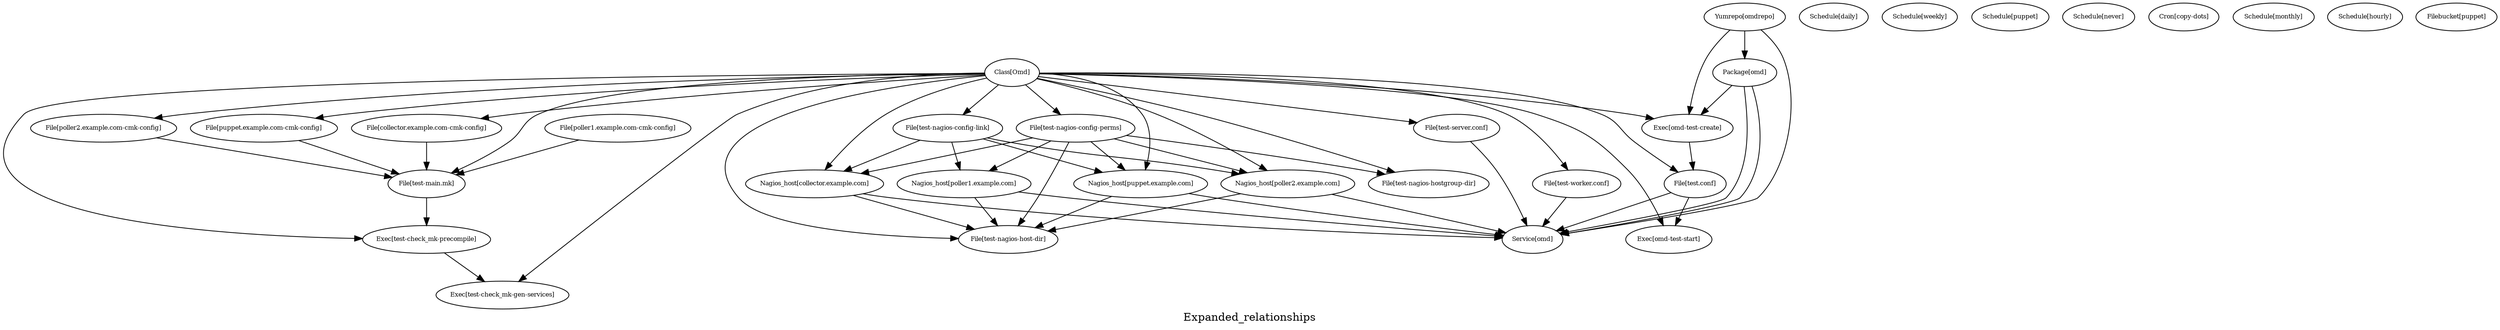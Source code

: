 digraph Expanded_relationships {
    label = "Expanded_relationships"
    "File[test-nagios-hostgroup-dir]" [
        fontsize = 8,
        label = "File[test-nagios-hostgroup-dir]"
    ]

    "Schedule[daily]" [
        fontsize = 8,
        label = "Schedule[daily]"
    ]

    "Class[Omd]" [
        fontsize = 8,
        label = "Class[Omd]"
    ]

    "Exec[test-check_mk-gen-services]" [
        fontsize = 8,
        label = "Exec[test-check_mk-gen-services]"
    ]

    "File[poller2.example.com-cmk-config]" [
        fontsize = 8,
        label = "File[poller2.example.com-cmk-config]"
    ]

    "Exec[omd-test-create]" [
        fontsize = 8,
        label = "Exec[omd-test-create]"
    ]

    "Service[omd]" [
        fontsize = 8,
        label = "Service[omd]"
    ]

    "Schedule[weekly]" [
        fontsize = 8,
        label = "Schedule[weekly]"
    ]

    "Nagios_host[collector.example.com]" [
        fontsize = 8,
        label = "Nagios_host[collector.example.com]"
    ]

    "File[poller1.example.com-cmk-config]" [
        fontsize = 8,
        label = "File[poller1.example.com-cmk-config]"
    ]

    "File[puppet.example.com-cmk-config]" [
        fontsize = 8,
        label = "File[puppet.example.com-cmk-config]"
    ]

    "File[test-main.mk]" [
        fontsize = 8,
        label = "File[test-main.mk]"
    ]

    "Yumrepo[omdrepo]" [
        fontsize = 8,
        label = "Yumrepo[omdrepo]"
    ]

    "File[test-worker.conf]" [
        fontsize = 8,
        label = "File[test-worker.conf]"
    ]

    "File[test-nagios-config-perms]" [
        fontsize = 8,
        label = "File[test-nagios-config-perms]"
    ]

    "Exec[test-check_mk-precompile]" [
        fontsize = 8,
        label = "Exec[test-check_mk-precompile]"
    ]

    "File[test.conf]" [
        fontsize = 8,
        label = "File[test.conf]"
    ]

    "Schedule[puppet]" [
        fontsize = 8,
        label = "Schedule[puppet]"
    ]

    "File[collector.example.com-cmk-config]" [
        fontsize = 8,
        label = "File[collector.example.com-cmk-config]"
    ]

    "Schedule[never]" [
        fontsize = 8,
        label = "Schedule[never]"
    ]

    "Exec[omd-test-start]" [
        fontsize = 8,
        label = "Exec[omd-test-start]"
    ]

    "Cron[copy-dots]" [
        fontsize = 8,
        label = "Cron[copy-dots]"
    ]

    "Schedule[monthly]" [
        fontsize = 8,
        label = "Schedule[monthly]"
    ]

    "Schedule[hourly]" [
        fontsize = 8,
        label = "Schedule[hourly]"
    ]

    "File[test-nagios-config-link]" [
        fontsize = 8,
        label = "File[test-nagios-config-link]"
    ]

    "Nagios_host[puppet.example.com]" [
        fontsize = 8,
        label = "Nagios_host[puppet.example.com]"
    ]

    "Nagios_host[poller2.example.com]" [
        fontsize = 8,
        label = "Nagios_host[poller2.example.com]"
    ]

    "File[test-server.conf]" [
        fontsize = 8,
        label = "File[test-server.conf]"
    ]

    "Nagios_host[poller1.example.com]" [
        fontsize = 8,
        label = "Nagios_host[poller1.example.com]"
    ]

    "Filebucket[puppet]" [
        fontsize = 8,
        label = "Filebucket[puppet]"
    ]

    "File[test-nagios-host-dir]" [
        fontsize = 8,
        label = "File[test-nagios-host-dir]"
    ]

    "Package[omd]" [
        fontsize = 8,
        label = "Package[omd]"
    ]

    "File[poller2.example.com-cmk-config]" -> "File[test-main.mk]" [
        fontsize = 8
    ]

    "Package[omd]" -> "Service[omd]" [
        fontsize = 8
    ]

    "Exec[omd-test-create]" -> "File[test.conf]" [
        fontsize = 8
    ]

    "File[puppet.example.com-cmk-config]" -> "File[test-main.mk]" [
        fontsize = 8
    ]

    "File[poller1.example.com-cmk-config]" -> "File[test-main.mk]" [
        fontsize = 8
    ]

    "File[test-main.mk]" -> "Exec[test-check_mk-precompile]" [
        fontsize = 8
    ]

    "File[test-nagios-config-perms]" -> "Nagios_host[collector.example.com]" [
        fontsize = 8
    ]

    "File[test-nagios-config-link]" -> "Nagios_host[collector.example.com]" [
        fontsize = 8
    ]

    "Nagios_host[collector.example.com]" -> "File[test-nagios-host-dir]" [
        fontsize = 8
    ]

    "Nagios_host[collector.example.com]" -> "Service[omd]" [
        fontsize = 8
    ]

    "File[test-worker.conf]" -> "Service[omd]" [
        fontsize = 8
    ]

    "Exec[test-check_mk-precompile]" -> "Exec[test-check_mk-gen-services]" [
        fontsize = 8
    ]

    "Yumrepo[omdrepo]" -> "Package[omd]" [
        fontsize = 8
    ]

    "File[test.conf]" -> "Exec[omd-test-start]" [
        fontsize = 8
    ]

    "File[test.conf]" -> "Service[omd]" [
        fontsize = 8
    ]

    "File[collector.example.com-cmk-config]" -> "File[test-main.mk]" [
        fontsize = 8
    ]

    "File[test-nagios-config-perms]" -> "Nagios_host[poller2.example.com]" [
        fontsize = 8
    ]

    "File[test-nagios-config-link]" -> "Nagios_host[poller2.example.com]" [
        fontsize = 8
    ]

    "Nagios_host[poller2.example.com]" -> "File[test-nagios-host-dir]" [
        fontsize = 8
    ]

    "Nagios_host[poller2.example.com]" -> "Service[omd]" [
        fontsize = 8
    ]

    "File[test-nagios-config-perms]" -> "Nagios_host[puppet.example.com]" [
        fontsize = 8
    ]

    "File[test-nagios-config-link]" -> "Nagios_host[puppet.example.com]" [
        fontsize = 8
    ]

    "Nagios_host[puppet.example.com]" -> "File[test-nagios-host-dir]" [
        fontsize = 8
    ]

    "Nagios_host[puppet.example.com]" -> "Service[omd]" [
        fontsize = 8
    ]

    "File[test-nagios-config-perms]" -> "Nagios_host[poller1.example.com]" [
        fontsize = 8
    ]

    "File[test-nagios-config-link]" -> "Nagios_host[poller1.example.com]" [
        fontsize = 8
    ]

    "Nagios_host[poller1.example.com]" -> "File[test-nagios-host-dir]" [
        fontsize = 8
    ]

    "Nagios_host[poller1.example.com]" -> "Service[omd]" [
        fontsize = 8
    ]

    "File[test-server.conf]" -> "Service[omd]" [
        fontsize = 8
    ]

    "File[test-nagios-config-perms]" -> "File[test-nagios-hostgroup-dir]" [
        fontsize = 8
    ]

    "File[test-nagios-config-perms]" -> "File[test-nagios-host-dir]" [
        fontsize = 8
    ]

    "Class[Omd]" -> "File[test-nagios-hostgroup-dir]" [
        fontsize = 8
    ]

    "Class[Omd]" -> "Exec[test-check_mk-gen-services]" [
        fontsize = 8
    ]

    "Class[Omd]" -> "File[poller2.example.com-cmk-config]" [
        fontsize = 8
    ]

    "Class[Omd]" -> "Exec[omd-test-create]" [
        fontsize = 8
    ]

    "Class[Omd]" -> "File[test-main.mk]" [
        fontsize = 8
    ]

    "Class[Omd]" -> "Nagios_host[collector.example.com]" [
        fontsize = 8
    ]

    "Class[Omd]" -> "File[puppet.example.com-cmk-config]" [
        fontsize = 8
    ]

    "Class[Omd]" -> "File[test.conf]" [
        fontsize = 8
    ]

    "Class[Omd]" -> "File[test-worker.conf]" [
        fontsize = 8
    ]

    "Class[Omd]" -> "File[test-nagios-config-perms]" [
        fontsize = 8
    ]

    "Class[Omd]" -> "Exec[test-check_mk-precompile]" [
        fontsize = 8
    ]

    "Class[Omd]" -> "Exec[omd-test-start]" [
        fontsize = 8
    ]

    "Class[Omd]" -> "File[collector.example.com-cmk-config]" [
        fontsize = 8
    ]

    "Class[Omd]" -> "File[test-nagios-config-link]" [
        fontsize = 8
    ]

    "Class[Omd]" -> "Nagios_host[poller2.example.com]" [
        fontsize = 8
    ]

    "Class[Omd]" -> "Nagios_host[puppet.example.com]" [
        fontsize = 8
    ]

    "Class[Omd]" -> "File[test-server.conf]" [
        fontsize = 8
    ]

    "Class[Omd]" -> "File[test-nagios-host-dir]" [
        fontsize = 8
    ]

    "Yumrepo[omdrepo]" -> "Service[omd]" [
        fontsize = 8
    ]

    "Package[omd]" -> "Service[omd]" [
        fontsize = 8
    ]

    "Yumrepo[omdrepo]" -> "Exec[omd-test-create]" [
        fontsize = 8
    ]

    "Package[omd]" -> "Exec[omd-test-create]" [
        fontsize = 8
    ]

}
